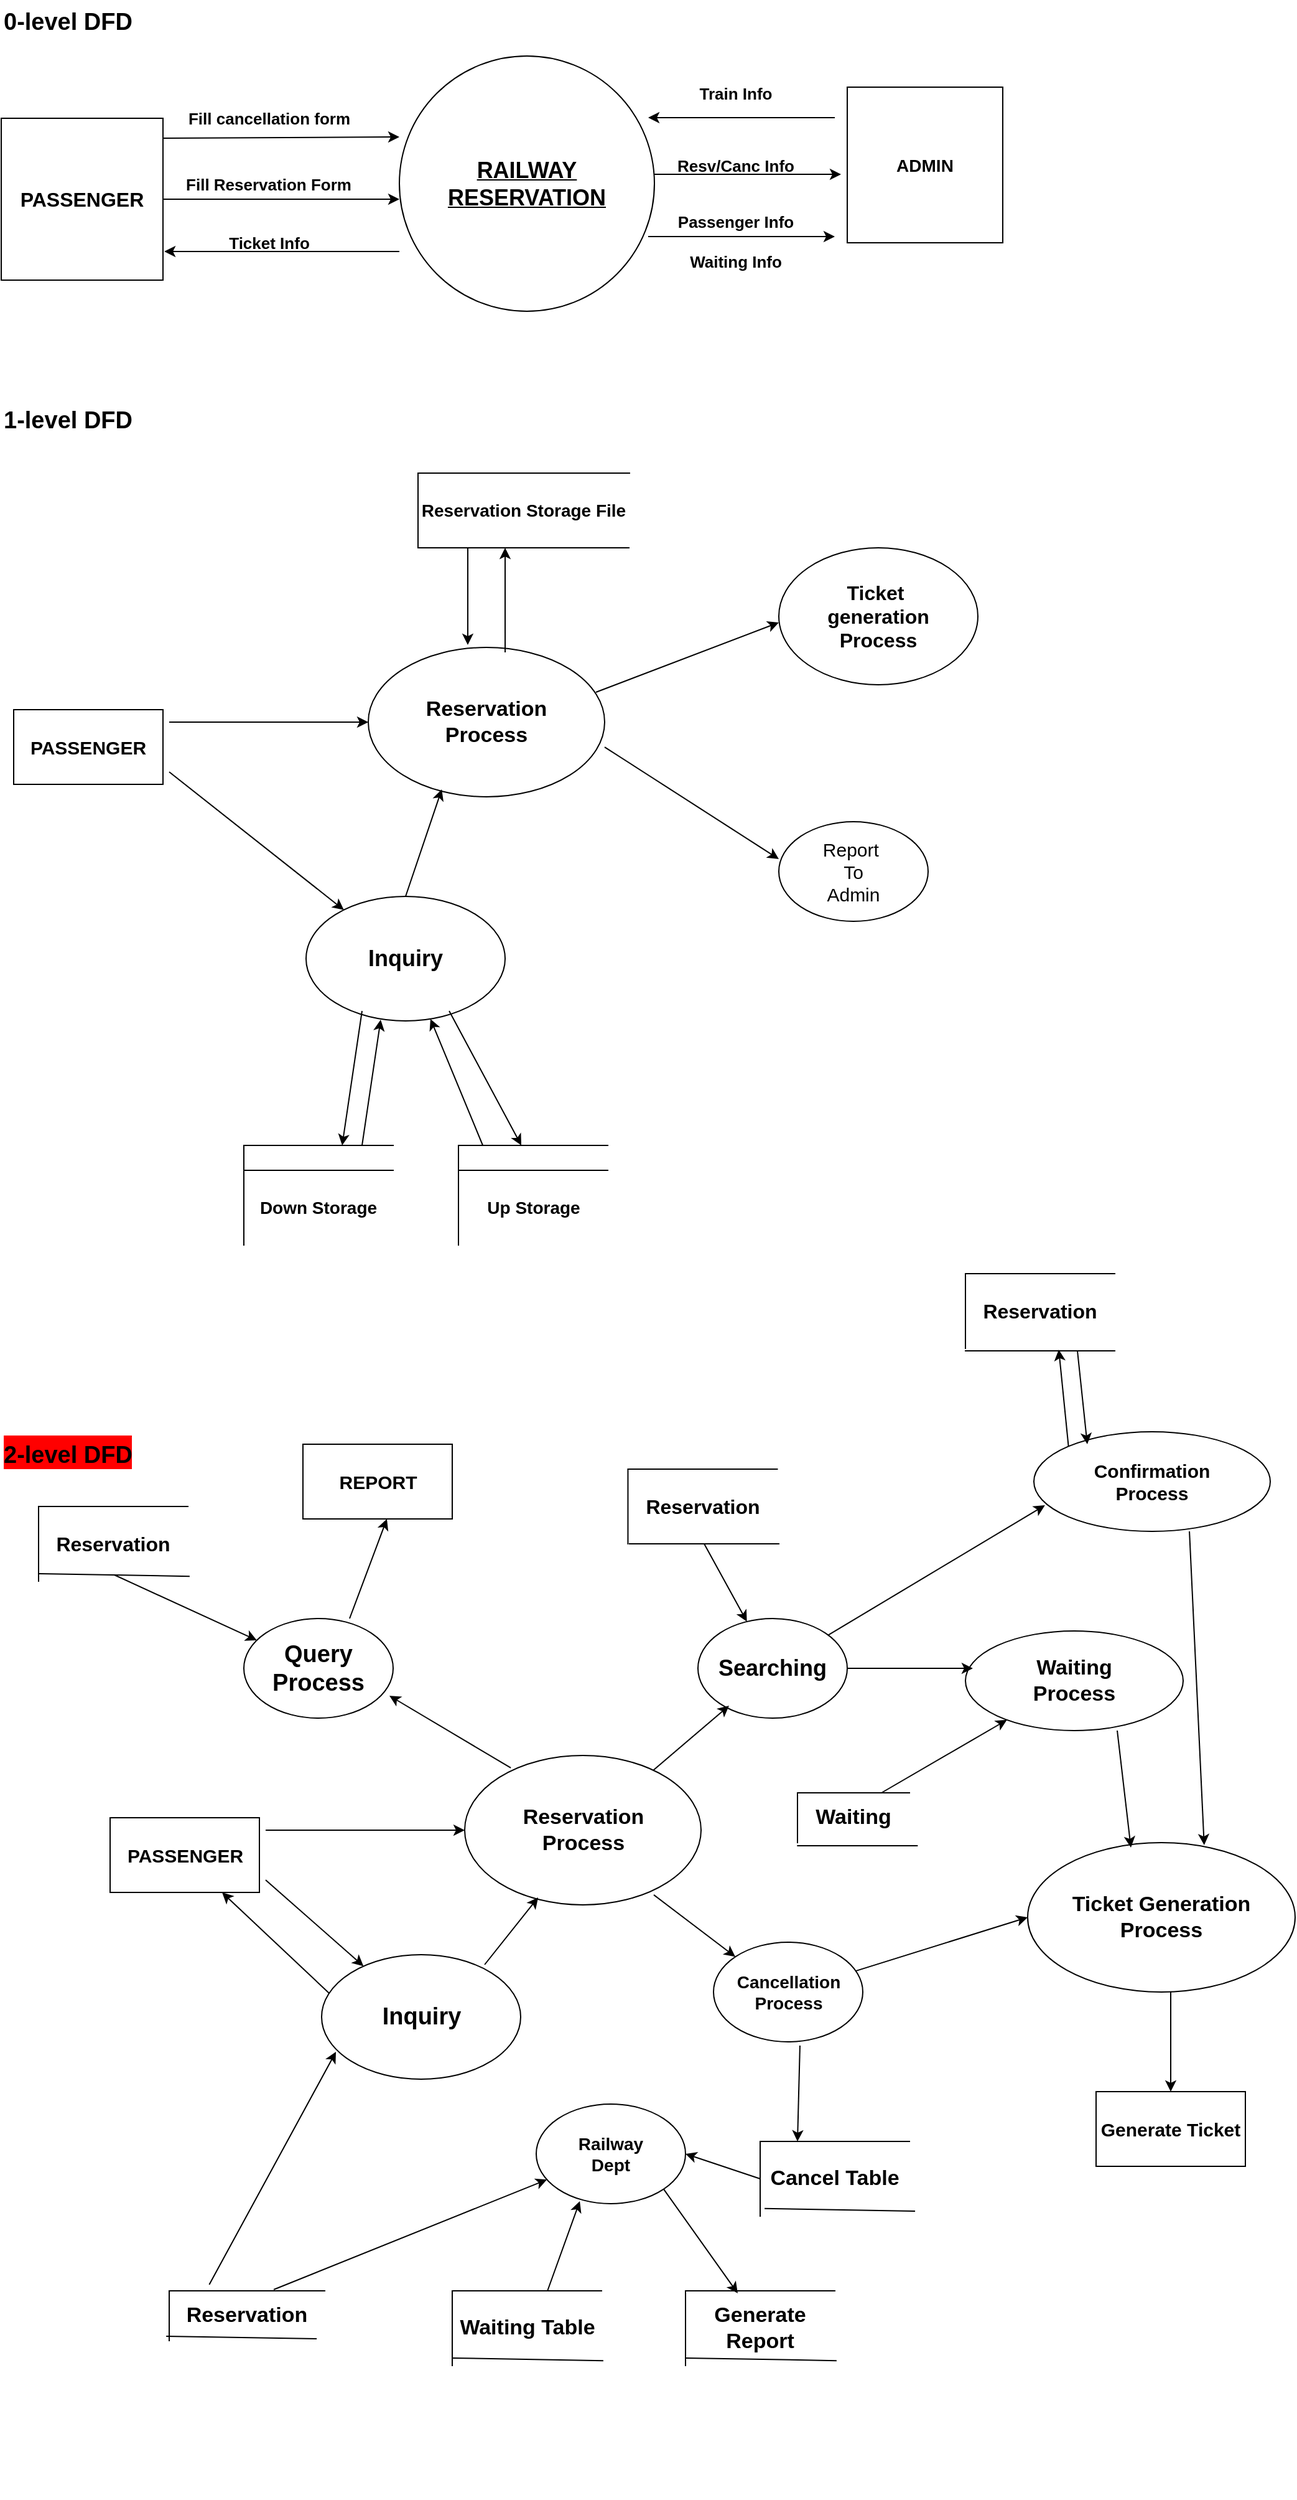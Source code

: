 <mxfile version="26.2.14">
  <diagram name="Page-1" id="rex2xva8ImALtjzCcnfC">
    <mxGraphModel dx="1426" dy="789" grid="1" gridSize="10" guides="1" tooltips="1" connect="1" arrows="1" fold="1" page="1" pageScale="1" pageWidth="850" pageHeight="1100" math="0" shadow="0">
      <root>
        <mxCell id="0" />
        <mxCell id="1" parent="0" />
        <mxCell id="jUQuJ7ZoHEH8EmfU06ju-1" value="&lt;font style=&quot;font-size: 18px;&quot;&gt;&lt;b&gt;&lt;u&gt;RAILWAY&lt;/u&gt;&lt;/b&gt;&lt;/font&gt;&lt;div&gt;&lt;font style=&quot;font-size: 18px;&quot;&gt;&lt;b&gt;&lt;u&gt;RESERVATION&lt;/u&gt;&lt;/b&gt;&lt;/font&gt;&lt;/div&gt;" style="ellipse;whiteSpace=wrap;html=1;aspect=fixed;" parent="1" vertex="1">
          <mxGeometry x="360" y="75" width="205" height="205" as="geometry" />
        </mxCell>
        <mxCell id="jUQuJ7ZoHEH8EmfU06ju-2" value="&lt;b&gt;&lt;font style=&quot;font-size: 16px;&quot;&gt;PASSENGER&lt;/font&gt;&lt;/b&gt;" style="whiteSpace=wrap;html=1;aspect=fixed;" parent="1" vertex="1">
          <mxGeometry x="40" y="125" width="130" height="130" as="geometry" />
        </mxCell>
        <mxCell id="jUQuJ7ZoHEH8EmfU06ju-3" value="&lt;b&gt;&lt;font style=&quot;font-size: 14px;&quot;&gt;ADMIN&lt;/font&gt;&lt;/b&gt;" style="whiteSpace=wrap;html=1;aspect=fixed;" parent="1" vertex="1">
          <mxGeometry x="720" y="100" width="125" height="125" as="geometry" />
        </mxCell>
        <mxCell id="jUQuJ7ZoHEH8EmfU06ju-5" value="" style="endArrow=classic;html=1;rounded=0;" parent="1" edge="1">
          <mxGeometry width="50" height="50" relative="1" as="geometry">
            <mxPoint x="560" y="220" as="sourcePoint" />
            <mxPoint x="710" y="220" as="targetPoint" />
          </mxGeometry>
        </mxCell>
        <mxCell id="jUQuJ7ZoHEH8EmfU06ju-8" value="" style="endArrow=classic;html=1;rounded=0;entryX=1.008;entryY=0.823;entryDx=0;entryDy=0;entryPerimeter=0;" parent="1" target="jUQuJ7ZoHEH8EmfU06ju-2" edge="1">
          <mxGeometry width="50" height="50" relative="1" as="geometry">
            <mxPoint x="360" y="232" as="sourcePoint" />
            <mxPoint x="450" y="180" as="targetPoint" />
          </mxGeometry>
        </mxCell>
        <mxCell id="jUQuJ7ZoHEH8EmfU06ju-9" value="" style="endArrow=classic;html=1;rounded=0;exitX=1;exitY=0.123;exitDx=0;exitDy=0;exitPerimeter=0;" parent="1" source="jUQuJ7ZoHEH8EmfU06ju-2" edge="1">
          <mxGeometry width="50" height="50" relative="1" as="geometry">
            <mxPoint x="400" y="230" as="sourcePoint" />
            <mxPoint x="360" y="140" as="targetPoint" />
          </mxGeometry>
        </mxCell>
        <mxCell id="jUQuJ7ZoHEH8EmfU06ju-10" value="" style="endArrow=classic;html=1;rounded=0;exitX=1;exitY=0.5;exitDx=0;exitDy=0;" parent="1" source="jUQuJ7ZoHEH8EmfU06ju-2" edge="1">
          <mxGeometry width="50" height="50" relative="1" as="geometry">
            <mxPoint x="180" y="168" as="sourcePoint" />
            <mxPoint x="360" y="190" as="targetPoint" />
          </mxGeometry>
        </mxCell>
        <mxCell id="jUQuJ7ZoHEH8EmfU06ju-11" value="" style="endArrow=classic;html=1;rounded=0;entryX=0;entryY=0.5;entryDx=0;entryDy=0;entryPerimeter=0;" parent="1" edge="1">
          <mxGeometry width="50" height="50" relative="1" as="geometry">
            <mxPoint x="565" y="170" as="sourcePoint" />
            <mxPoint x="715" y="170" as="targetPoint" />
          </mxGeometry>
        </mxCell>
        <mxCell id="jUQuJ7ZoHEH8EmfU06ju-12" value="" style="endArrow=classic;html=1;rounded=0;" parent="1" edge="1">
          <mxGeometry width="50" height="50" relative="1" as="geometry">
            <mxPoint x="710" y="124.5" as="sourcePoint" />
            <mxPoint x="560" y="124.5" as="targetPoint" />
          </mxGeometry>
        </mxCell>
        <mxCell id="jUQuJ7ZoHEH8EmfU06ju-14" value="Fill cancellation form" style="text;html=1;align=center;verticalAlign=middle;resizable=0;points=[];autosize=1;strokeColor=none;fillColor=none;fontStyle=1;fontSize=13;" parent="1" vertex="1">
          <mxGeometry x="185" y="110" width="140" height="30" as="geometry" />
        </mxCell>
        <mxCell id="jUQuJ7ZoHEH8EmfU06ju-16" value="Fill Reservation Form" style="text;strokeColor=none;align=center;fillColor=none;html=1;verticalAlign=middle;whiteSpace=wrap;rounded=0;fontStyle=1;fontSize=13;" parent="1" vertex="1">
          <mxGeometry x="175" y="162.5" width="160" height="30" as="geometry" />
        </mxCell>
        <mxCell id="jUQuJ7ZoHEH8EmfU06ju-17" value="&lt;b&gt;&lt;font style=&quot;font-size: 13px;&quot;&gt;Ticket Info&lt;/font&gt;&lt;/b&gt;" style="text;html=1;align=center;verticalAlign=middle;resizable=0;points=[];autosize=1;strokeColor=none;fillColor=none;" parent="1" vertex="1">
          <mxGeometry x="210" y="210" width="90" height="30" as="geometry" />
        </mxCell>
        <mxCell id="jUQuJ7ZoHEH8EmfU06ju-18" value="&lt;b&gt;&lt;font style=&quot;font-size: 13px;&quot;&gt;Passenger Info&lt;/font&gt;&lt;/b&gt;" style="text;html=1;align=center;verticalAlign=middle;resizable=0;points=[];autosize=1;strokeColor=none;fillColor=none;" parent="1" vertex="1">
          <mxGeometry x="570" y="192.5" width="120" height="30" as="geometry" />
        </mxCell>
        <mxCell id="jUQuJ7ZoHEH8EmfU06ju-19" value="&lt;b&gt;&lt;font style=&quot;font-size: 13px;&quot;&gt;Waiting Info&lt;/font&gt;&lt;/b&gt;" style="text;html=1;align=center;verticalAlign=middle;resizable=0;points=[];autosize=1;strokeColor=none;fillColor=none;" parent="1" vertex="1">
          <mxGeometry x="580" y="225" width="100" height="30" as="geometry" />
        </mxCell>
        <mxCell id="jUQuJ7ZoHEH8EmfU06ju-20" value="&lt;b&gt;&lt;font style=&quot;font-size: 13px;&quot;&gt;Train Info&lt;/font&gt;&lt;/b&gt;" style="text;html=1;align=center;verticalAlign=middle;resizable=0;points=[];autosize=1;strokeColor=none;fillColor=none;" parent="1" vertex="1">
          <mxGeometry x="590" y="90" width="80" height="30" as="geometry" />
        </mxCell>
        <mxCell id="jUQuJ7ZoHEH8EmfU06ju-21" value="&lt;b&gt;&lt;font style=&quot;font-size: 13px;&quot;&gt;Resv/Canc Info&lt;/font&gt;&lt;/b&gt;" style="text;html=1;align=center;verticalAlign=middle;resizable=0;points=[];autosize=1;strokeColor=none;fillColor=none;" parent="1" vertex="1">
          <mxGeometry x="570" y="147.5" width="120" height="30" as="geometry" />
        </mxCell>
        <mxCell id="jUQuJ7ZoHEH8EmfU06ju-24" value="&lt;b style=&quot;font-weight:normal;&quot; id=&quot;docs-internal-guid-3742b57b-7fff-bbce-e958-126c3ce38a10&quot;&gt;&lt;span style=&quot;font-family: Poppins, sans-serif; color: rgb(0, 0, 0); background-color: transparent; font-weight: 700; font-style: normal; font-variant: normal; text-decoration: none; vertical-align: baseline; white-space: pre-wrap;&quot;&gt;&lt;font style=&quot;font-size: 19px;&quot;&gt;0-level DFD&lt;/font&gt;&lt;/span&gt;&lt;/b&gt;" style="text;whiteSpace=wrap;html=1;" parent="1" vertex="1">
          <mxGeometry x="40" y="30" width="110" height="40" as="geometry" />
        </mxCell>
        <mxCell id="jUQuJ7ZoHEH8EmfU06ju-26" value="&lt;b style=&quot;font-weight:normal;&quot; id=&quot;docs-internal-guid-3742b57b-7fff-bbce-e958-126c3ce38a10&quot;&gt;&lt;span style=&quot;font-family: Poppins, sans-serif; color: rgb(0, 0, 0); background-color: transparent; font-weight: 700; font-style: normal; font-variant: normal; text-decoration: none; vertical-align: baseline; white-space: pre-wrap;&quot;&gt;&lt;font style=&quot;font-size: 19px;&quot;&gt;1&lt;/font&gt;&lt;/span&gt;&lt;/b&gt;&lt;span style=&quot;background-color: transparent; color: light-dark(rgb(0, 0, 0), rgb(255, 255, 255));&quot;&gt;&lt;span style=&quot;font-family: Poppins, sans-serif; color: rgb(0, 0, 0); background-color: transparent; font-weight: 700; font-variant-numeric: normal; font-variant-east-asian: normal; font-variant-alternates: normal; font-variant-position: normal; font-variant-emoji: normal; vertical-align: baseline; white-space-collapse: preserve;&quot;&gt;&lt;font style=&quot;font-size: 19px;&quot;&gt;-level DFD&lt;/font&gt;&lt;/span&gt;&lt;/span&gt;" style="text;whiteSpace=wrap;html=1;" parent="1" vertex="1">
          <mxGeometry x="40" y="350" width="110" height="40" as="geometry" />
        </mxCell>
        <mxCell id="jUQuJ7ZoHEH8EmfU06ju-27" value="&lt;b&gt;&lt;font style=&quot;font-size: 17px;&quot;&gt;Reservation&lt;/font&gt;&lt;/b&gt;&lt;div&gt;&lt;b&gt;&lt;font style=&quot;font-size: 17px;&quot;&gt;Process&lt;/font&gt;&lt;/b&gt;&lt;/div&gt;" style="ellipse;whiteSpace=wrap;html=1;" parent="1" vertex="1">
          <mxGeometry x="335" y="550" width="190" height="120" as="geometry" />
        </mxCell>
        <mxCell id="jUQuJ7ZoHEH8EmfU06ju-28" value="&lt;b&gt;&lt;font style=&quot;font-size: 18px;&quot;&gt;Inquiry&lt;/font&gt;&lt;/b&gt;" style="ellipse;whiteSpace=wrap;html=1;" parent="1" vertex="1">
          <mxGeometry x="285" y="750" width="160" height="100" as="geometry" />
        </mxCell>
        <mxCell id="jUQuJ7ZoHEH8EmfU06ju-29" value="&lt;b&gt;&lt;font style=&quot;font-size: 15px;&quot;&gt;PASSENGER&lt;/font&gt;&lt;/b&gt;" style="rounded=0;whiteSpace=wrap;html=1;" parent="1" vertex="1">
          <mxGeometry x="50" y="600" width="120" height="60" as="geometry" />
        </mxCell>
        <mxCell id="jUQuJ7ZoHEH8EmfU06ju-32" value="&lt;font style=&quot;font-size: 15px;&quot;&gt;Report&amp;nbsp;&lt;/font&gt;&lt;div&gt;&lt;font style=&quot;font-size: 15px;&quot;&gt;To&lt;/font&gt;&lt;/div&gt;&lt;div&gt;&lt;font style=&quot;font-size: 15px;&quot;&gt;Admin&lt;/font&gt;&lt;/div&gt;" style="ellipse;whiteSpace=wrap;html=1;" parent="1" vertex="1">
          <mxGeometry x="665" y="690" width="120" height="80" as="geometry" />
        </mxCell>
        <mxCell id="jUQuJ7ZoHEH8EmfU06ju-33" value="&lt;b&gt;&lt;font style=&quot;font-size: 16px;&quot;&gt;Ticket&amp;nbsp;&lt;/font&gt;&lt;/b&gt;&lt;div&gt;&lt;b&gt;&lt;font style=&quot;font-size: 16px;&quot;&gt;generation&lt;/font&gt;&lt;/b&gt;&lt;/div&gt;&lt;div&gt;&lt;b&gt;&lt;font style=&quot;font-size: 16px;&quot;&gt;Process&lt;/font&gt;&lt;/b&gt;&lt;/div&gt;" style="ellipse;whiteSpace=wrap;html=1;" parent="1" vertex="1">
          <mxGeometry x="665" y="470" width="160" height="110" as="geometry" />
        </mxCell>
        <mxCell id="jUQuJ7ZoHEH8EmfU06ju-34" value="" style="endArrow=classic;html=1;rounded=0;entryX=0;entryY=0.5;entryDx=0;entryDy=0;" parent="1" target="jUQuJ7ZoHEH8EmfU06ju-27" edge="1">
          <mxGeometry width="50" height="50" relative="1" as="geometry">
            <mxPoint x="175" y="610" as="sourcePoint" />
            <mxPoint x="325" y="610" as="targetPoint" />
          </mxGeometry>
        </mxCell>
        <mxCell id="jUQuJ7ZoHEH8EmfU06ju-35" value="" style="endArrow=classic;html=1;rounded=0;" parent="1" target="jUQuJ7ZoHEH8EmfU06ju-28" edge="1">
          <mxGeometry width="50" height="50" relative="1" as="geometry">
            <mxPoint x="175" y="650" as="sourcePoint" />
            <mxPoint x="325" y="650" as="targetPoint" />
          </mxGeometry>
        </mxCell>
        <mxCell id="jUQuJ7ZoHEH8EmfU06ju-36" value="" style="endArrow=classic;html=1;rounded=0;exitX=0.963;exitY=0.3;exitDx=0;exitDy=0;exitPerimeter=0;" parent="1" source="jUQuJ7ZoHEH8EmfU06ju-27" edge="1">
          <mxGeometry width="50" height="50" relative="1" as="geometry">
            <mxPoint x="522.783" y="580.566" as="sourcePoint" />
            <mxPoint x="665" y="530" as="targetPoint" />
          </mxGeometry>
        </mxCell>
        <mxCell id="jUQuJ7ZoHEH8EmfU06ju-37" value="" style="endArrow=classic;html=1;rounded=0;exitX=0.947;exitY=0.667;exitDx=0;exitDy=0;exitPerimeter=0;" parent="1" edge="1">
          <mxGeometry width="50" height="50" relative="1" as="geometry">
            <mxPoint x="525.0" y="630.04" as="sourcePoint" />
            <mxPoint x="665" y="720" as="targetPoint" />
          </mxGeometry>
        </mxCell>
        <mxCell id="jUQuJ7ZoHEH8EmfU06ju-38" value="" style="endArrow=classic;html=1;rounded=0;entryX=0.421;entryY=-0.017;entryDx=0;entryDy=0;entryPerimeter=0;" parent="1" target="jUQuJ7ZoHEH8EmfU06ju-27" edge="1">
          <mxGeometry width="50" height="50" relative="1" as="geometry">
            <mxPoint x="415" y="470" as="sourcePoint" />
            <mxPoint x="415" y="540" as="targetPoint" />
          </mxGeometry>
        </mxCell>
        <mxCell id="jUQuJ7ZoHEH8EmfU06ju-39" value="" style="endArrow=classic;html=1;rounded=0;exitX=0.579;exitY=0.033;exitDx=0;exitDy=0;exitPerimeter=0;" parent="1" source="jUQuJ7ZoHEH8EmfU06ju-27" edge="1">
          <mxGeometry width="50" height="50" relative="1" as="geometry">
            <mxPoint x="445" y="540" as="sourcePoint" />
            <mxPoint x="445" y="470" as="targetPoint" />
          </mxGeometry>
        </mxCell>
        <mxCell id="jUQuJ7ZoHEH8EmfU06ju-40" value="" style="endArrow=classic;html=1;rounded=0;entryX=0.311;entryY=0.95;entryDx=0;entryDy=0;entryPerimeter=0;" parent="1" target="jUQuJ7ZoHEH8EmfU06ju-27" edge="1">
          <mxGeometry width="50" height="50" relative="1" as="geometry">
            <mxPoint x="365" y="750" as="sourcePoint" />
            <mxPoint x="375" y="680" as="targetPoint" />
          </mxGeometry>
        </mxCell>
        <mxCell id="jUQuJ7ZoHEH8EmfU06ju-43" value="" style="endArrow=classic;html=1;rounded=0;entryX=0.375;entryY=0.99;entryDx=0;entryDy=0;entryPerimeter=0;" parent="1" target="jUQuJ7ZoHEH8EmfU06ju-28" edge="1">
          <mxGeometry width="50" height="50" relative="1" as="geometry">
            <mxPoint x="330" y="950" as="sourcePoint" />
            <mxPoint x="330" y="880" as="targetPoint" />
          </mxGeometry>
        </mxCell>
        <mxCell id="jUQuJ7ZoHEH8EmfU06ju-44" value="" style="endArrow=classic;html=1;rounded=0;exitX=0.163;exitY=0;exitDx=0;exitDy=0;exitPerimeter=0;" parent="1" source="jUQuJ7ZoHEH8EmfU06ju-51" target="jUQuJ7ZoHEH8EmfU06ju-28" edge="1">
          <mxGeometry width="50" height="50" relative="1" as="geometry">
            <mxPoint x="422" y="933.04" as="sourcePoint" />
            <mxPoint x="429" y="880" as="targetPoint" />
          </mxGeometry>
        </mxCell>
        <mxCell id="jUQuJ7ZoHEH8EmfU06ju-45" value="" style="endArrow=classic;html=1;rounded=0;exitX=0.225;exitY=0.92;exitDx=0;exitDy=0;exitPerimeter=0;" parent="1" edge="1">
          <mxGeometry width="50" height="50" relative="1" as="geometry">
            <mxPoint x="330" y="842" as="sourcePoint" />
            <mxPoint x="314" y="950" as="targetPoint" />
          </mxGeometry>
        </mxCell>
        <mxCell id="jUQuJ7ZoHEH8EmfU06ju-46" value="" style="endArrow=classic;html=1;rounded=0;exitX=0.719;exitY=0.92;exitDx=0;exitDy=0;exitPerimeter=0;entryX=0.421;entryY=0;entryDx=0;entryDy=0;entryPerimeter=0;" parent="1" source="jUQuJ7ZoHEH8EmfU06ju-28" target="jUQuJ7ZoHEH8EmfU06ju-51" edge="1">
          <mxGeometry width="50" height="50" relative="1" as="geometry">
            <mxPoint x="467" y="880" as="sourcePoint" />
            <mxPoint x="446.419" y="930" as="targetPoint" />
          </mxGeometry>
        </mxCell>
        <mxCell id="jUQuJ7ZoHEH8EmfU06ju-47" value="" style="shape=partialRectangle;whiteSpace=wrap;html=1;bottom=0;right=0;fillColor=none;" parent="1" vertex="1">
          <mxGeometry x="235" y="950" width="120" height="60" as="geometry" />
        </mxCell>
        <mxCell id="jUQuJ7ZoHEH8EmfU06ju-50" value="&lt;b&gt;&lt;font style=&quot;font-size: 14px;&quot;&gt;Down Storage&lt;/font&gt;&lt;/b&gt;" style="shape=partialRectangle;whiteSpace=wrap;html=1;bottom=0;right=0;fillColor=none;" parent="1" vertex="1">
          <mxGeometry x="235" y="970" width="120" height="60" as="geometry" />
        </mxCell>
        <mxCell id="jUQuJ7ZoHEH8EmfU06ju-51" value="" style="shape=partialRectangle;whiteSpace=wrap;html=1;bottom=0;right=0;fillColor=none;" parent="1" vertex="1">
          <mxGeometry x="407.5" y="950" width="120" height="60" as="geometry" />
        </mxCell>
        <mxCell id="jUQuJ7ZoHEH8EmfU06ju-52" value="&lt;b&gt;&lt;font style=&quot;font-size: 14px;&quot;&gt;Up Storage&lt;/font&gt;&lt;/b&gt;" style="shape=partialRectangle;whiteSpace=wrap;html=1;bottom=0;right=0;fillColor=none;" parent="1" vertex="1">
          <mxGeometry x="407.5" y="970" width="120" height="60" as="geometry" />
        </mxCell>
        <mxCell id="jUQuJ7ZoHEH8EmfU06ju-53" value="&lt;b&gt;&lt;font style=&quot;font-size: 14px;&quot;&gt;Reservation Storage File&lt;/font&gt;&lt;/b&gt;" style="shape=partialRectangle;whiteSpace=wrap;html=1;bottom=0;right=0;fillColor=none;" parent="1" vertex="1">
          <mxGeometry x="375" y="410" width="170" height="60" as="geometry" />
        </mxCell>
        <mxCell id="jUQuJ7ZoHEH8EmfU06ju-57" value="" style="endArrow=none;html=1;rounded=0;entryX=1;entryY=1;entryDx=0;entryDy=0;" parent="1" target="jUQuJ7ZoHEH8EmfU06ju-53" edge="1">
          <mxGeometry width="50" height="50" relative="1" as="geometry">
            <mxPoint x="375" y="470" as="sourcePoint" />
            <mxPoint x="475" y="470" as="targetPoint" />
          </mxGeometry>
        </mxCell>
        <mxCell id="jUQuJ7ZoHEH8EmfU06ju-58" value="&lt;span id=&quot;docs-internal-guid-be54585d-7fff-eb0a-5b33-c60152826716&quot;&gt;&lt;p style=&quot;line-height: 1.38; background-color: rgb(255, 255, 255); margin-top: 11pt; margin-bottom: 0pt;&quot; dir=&quot;ltr&quot;&gt;&lt;br&gt;&lt;/p&gt;&lt;/span&gt;" style="text;html=1;align=center;verticalAlign=middle;resizable=0;points=[];autosize=1;strokeColor=none;fillColor=none;" parent="1" vertex="1">
          <mxGeometry x="40" y="1053" width="20" height="40" as="geometry" />
        </mxCell>
        <mxCell id="jUQuJ7ZoHEH8EmfU06ju-59" value="&lt;h1&gt;&lt;span style=&quot;color: light-dark(rgb(0, 0, 0), rgb(255, 255, 255));&quot;&gt;&lt;span style=&quot;font-family: Poppins, sans-serif; color: rgb(0, 0, 0); font-weight: 700; font-variant-numeric: normal; font-variant-east-asian: normal; font-variant-alternates: normal; font-variant-position: normal; font-variant-emoji: normal; vertical-align: baseline; white-space-collapse: preserve; background-color: light-dark(rgb(255, 0, 0), rgb(237, 237, 237));&quot;&gt;&lt;font style=&quot;font-size: 19px;&quot;&gt;2-level DFD&lt;/font&gt;&lt;/span&gt;&lt;/span&gt;&lt;/h1&gt;" style="text;whiteSpace=wrap;html=1;" parent="1" vertex="1">
          <mxGeometry x="40" y="1160" width="110" height="40" as="geometry" />
        </mxCell>
        <mxCell id="jUQuJ7ZoHEH8EmfU06ju-66" value="&lt;b&gt;&lt;font style=&quot;font-size: 17px;&quot;&gt;Reservation&lt;/font&gt;&lt;/b&gt;&lt;div&gt;&lt;b&gt;&lt;font style=&quot;font-size: 17px;&quot;&gt;Process&lt;/font&gt;&lt;/b&gt;&lt;/div&gt;" style="ellipse;whiteSpace=wrap;html=1;" parent="1" vertex="1">
          <mxGeometry x="412.5" y="1440" width="190" height="120" as="geometry" />
        </mxCell>
        <mxCell id="jUQuJ7ZoHEH8EmfU06ju-67" value="&lt;b&gt;&lt;font style=&quot;font-size: 19px;&quot;&gt;Inquiry&lt;/font&gt;&lt;/b&gt;" style="ellipse;whiteSpace=wrap;html=1;" parent="1" vertex="1">
          <mxGeometry x="297.5" y="1600" width="160" height="100" as="geometry" />
        </mxCell>
        <mxCell id="jUQuJ7ZoHEH8EmfU06ju-68" value="&lt;span&gt;&lt;font style=&quot;font-size: 15px;&quot;&gt;PASSENGER&lt;/font&gt;&lt;/span&gt;" style="rounded=0;whiteSpace=wrap;html=1;fontStyle=1" parent="1" vertex="1">
          <mxGeometry x="127.5" y="1490" width="120" height="60" as="geometry" />
        </mxCell>
        <mxCell id="jUQuJ7ZoHEH8EmfU06ju-69" value="" style="endArrow=classic;html=1;rounded=0;entryX=0;entryY=0.5;entryDx=0;entryDy=0;" parent="1" target="jUQuJ7ZoHEH8EmfU06ju-66" edge="1">
          <mxGeometry width="50" height="50" relative="1" as="geometry">
            <mxPoint x="252.5" y="1500" as="sourcePoint" />
            <mxPoint x="402.5" y="1500" as="targetPoint" />
          </mxGeometry>
        </mxCell>
        <mxCell id="jUQuJ7ZoHEH8EmfU06ju-70" value="" style="endArrow=classic;html=1;rounded=0;" parent="1" target="jUQuJ7ZoHEH8EmfU06ju-67" edge="1">
          <mxGeometry width="50" height="50" relative="1" as="geometry">
            <mxPoint x="252.5" y="1540" as="sourcePoint" />
            <mxPoint x="402.5" y="1540" as="targetPoint" />
          </mxGeometry>
        </mxCell>
        <mxCell id="jUQuJ7ZoHEH8EmfU06ju-71" value="" style="endArrow=classic;html=1;rounded=0;entryX=0.311;entryY=0.95;entryDx=0;entryDy=0;entryPerimeter=0;exitX=0.819;exitY=0.08;exitDx=0;exitDy=0;exitPerimeter=0;" parent="1" source="jUQuJ7ZoHEH8EmfU06ju-67" target="jUQuJ7ZoHEH8EmfU06ju-66" edge="1">
          <mxGeometry width="50" height="50" relative="1" as="geometry">
            <mxPoint x="442.5" y="1640" as="sourcePoint" />
            <mxPoint x="452.5" y="1570" as="targetPoint" />
          </mxGeometry>
        </mxCell>
        <mxCell id="jUQuJ7ZoHEH8EmfU06ju-72" value="" style="endArrow=classic;html=1;rounded=0;entryX=0.75;entryY=1;entryDx=0;entryDy=0;exitX=0.038;exitY=0.31;exitDx=0;exitDy=0;exitPerimeter=0;" parent="1" source="jUQuJ7ZoHEH8EmfU06ju-67" target="jUQuJ7ZoHEH8EmfU06ju-68" edge="1">
          <mxGeometry width="50" height="50" relative="1" as="geometry">
            <mxPoint x="212.5" y="1696" as="sourcePoint" />
            <mxPoint x="241.5" y="1610" as="targetPoint" />
          </mxGeometry>
        </mxCell>
        <mxCell id="jUQuJ7ZoHEH8EmfU06ju-73" value="&lt;b&gt;&lt;font style=&quot;font-size: 19px;&quot;&gt;Query&lt;/font&gt;&lt;/b&gt;&lt;div&gt;&lt;b&gt;&lt;font style=&quot;font-size: 19px;&quot;&gt;Process&lt;/font&gt;&lt;/b&gt;&lt;/div&gt;" style="ellipse;whiteSpace=wrap;html=1;" parent="1" vertex="1">
          <mxGeometry x="235" y="1330" width="120" height="80" as="geometry" />
        </mxCell>
        <mxCell id="jUQuJ7ZoHEH8EmfU06ju-75" value="" style="endArrow=classic;html=1;rounded=0;entryX=0.975;entryY=0.775;entryDx=0;entryDy=0;entryPerimeter=0;exitX=0.195;exitY=0.083;exitDx=0;exitDy=0;exitPerimeter=0;" parent="1" source="jUQuJ7ZoHEH8EmfU06ju-66" target="jUQuJ7ZoHEH8EmfU06ju-73" edge="1">
          <mxGeometry width="50" height="50" relative="1" as="geometry">
            <mxPoint x="472.5" y="1440" as="sourcePoint" />
            <mxPoint x="522.5" y="1390" as="targetPoint" />
          </mxGeometry>
        </mxCell>
        <mxCell id="jUQuJ7ZoHEH8EmfU06ju-76" value="&lt;b&gt;&lt;font style=&quot;font-size: 14px;&quot;&gt;Cancellation&lt;/font&gt;&lt;/b&gt;&lt;div&gt;&lt;b&gt;&lt;font style=&quot;font-size: 14px;&quot;&gt;Process&lt;/font&gt;&lt;/b&gt;&lt;/div&gt;" style="ellipse;whiteSpace=wrap;html=1;" parent="1" vertex="1">
          <mxGeometry x="612.5" y="1590" width="120" height="80" as="geometry" />
        </mxCell>
        <mxCell id="jUQuJ7ZoHEH8EmfU06ju-77" value="" style="endArrow=classic;html=1;rounded=0;entryX=0;entryY=0;entryDx=0;entryDy=0;exitX=0.8;exitY=0.933;exitDx=0;exitDy=0;exitPerimeter=0;" parent="1" source="jUQuJ7ZoHEH8EmfU06ju-66" target="jUQuJ7ZoHEH8EmfU06ju-76" edge="1">
          <mxGeometry width="50" height="50" relative="1" as="geometry">
            <mxPoint x="487.5" y="1630" as="sourcePoint" />
            <mxPoint x="537.5" y="1580" as="targetPoint" />
          </mxGeometry>
        </mxCell>
        <mxCell id="jUQuJ7ZoHEH8EmfU06ju-78" value="&lt;b&gt;&lt;font style=&quot;font-size: 17px;&quot;&gt;Reservation&lt;/font&gt;&lt;/b&gt;" style="shape=partialRectangle;whiteSpace=wrap;html=1;bottom=0;right=0;fillColor=none;" parent="1" vertex="1">
          <mxGeometry x="175" y="1870" width="125" height="40" as="geometry" />
        </mxCell>
        <mxCell id="jUQuJ7ZoHEH8EmfU06ju-79" value="" style="shape=partialRectangle;whiteSpace=wrap;html=1;right=0;top=0;bottom=0;fillColor=none;routingCenterX=-0.5;rotation=91;" parent="1" vertex="1">
          <mxGeometry x="200" y="1880" width="65" height="120" as="geometry" />
        </mxCell>
        <mxCell id="jUQuJ7ZoHEH8EmfU06ju-80" value="&lt;span style=&quot;font-size: 14px;&quot;&gt;&lt;span&gt;Railway&lt;/span&gt;&lt;/span&gt;&lt;div&gt;&lt;span style=&quot;font-size: 14px;&quot;&gt;&lt;span&gt;Dept&lt;/span&gt;&lt;/span&gt;&lt;/div&gt;" style="ellipse;whiteSpace=wrap;html=1;fontStyle=1" parent="1" vertex="1">
          <mxGeometry x="470" y="1720" width="120" height="80" as="geometry" />
        </mxCell>
        <mxCell id="jUQuJ7ZoHEH8EmfU06ju-81" value="&lt;b&gt;&lt;font style=&quot;font-size: 17px;&quot;&gt;Waiting Table&lt;/font&gt;&lt;/b&gt;" style="shape=partialRectangle;whiteSpace=wrap;html=1;bottom=0;right=0;fillColor=none;" parent="1" vertex="1">
          <mxGeometry x="402.5" y="1870" width="120" height="60" as="geometry" />
        </mxCell>
        <mxCell id="jUQuJ7ZoHEH8EmfU06ju-83" value="" style="shape=partialRectangle;whiteSpace=wrap;html=1;right=0;top=0;bottom=0;fillColor=none;routingCenterX=-0.5;rotation=91;" parent="1" vertex="1">
          <mxGeometry x="407.5" y="1920" width="110" height="120" as="geometry" />
        </mxCell>
        <mxCell id="jUQuJ7ZoHEH8EmfU06ju-84" value="&lt;b&gt;&lt;font style=&quot;font-size: 17px;&quot;&gt;Generate Report&lt;/font&gt;&lt;/b&gt;" style="shape=partialRectangle;whiteSpace=wrap;html=1;bottom=0;right=0;fillColor=none;" parent="1" vertex="1">
          <mxGeometry x="590" y="1870" width="120" height="60" as="geometry" />
        </mxCell>
        <mxCell id="jUQuJ7ZoHEH8EmfU06ju-85" value="" style="shape=partialRectangle;whiteSpace=wrap;html=1;right=0;top=0;bottom=0;fillColor=none;routingCenterX=-0.5;rotation=91;" parent="1" vertex="1">
          <mxGeometry x="595" y="1920" width="110" height="120" as="geometry" />
        </mxCell>
        <mxCell id="jUQuJ7ZoHEH8EmfU06ju-86" value="&lt;b&gt;&lt;font style=&quot;font-size: 17px;&quot;&gt;Cancel Table&lt;/font&gt;&lt;/b&gt;" style="shape=partialRectangle;whiteSpace=wrap;html=1;bottom=0;right=0;fillColor=none;" parent="1" vertex="1">
          <mxGeometry x="650" y="1750" width="120" height="60" as="geometry" />
        </mxCell>
        <mxCell id="jUQuJ7ZoHEH8EmfU06ju-87" value="" style="shape=partialRectangle;whiteSpace=wrap;html=1;right=0;top=0;bottom=0;fillColor=none;routingCenterX=-0.5;rotation=-89;" parent="1" vertex="1">
          <mxGeometry x="660" y="1690" width="110" height="120" as="geometry" />
        </mxCell>
        <mxCell id="jUQuJ7ZoHEH8EmfU06ju-88" value="&lt;b&gt;&lt;font style=&quot;font-size: 18px;&quot;&gt;Searching&lt;/font&gt;&lt;/b&gt;" style="ellipse;whiteSpace=wrap;html=1;" parent="1" vertex="1">
          <mxGeometry x="600" y="1330" width="120" height="80" as="geometry" />
        </mxCell>
        <mxCell id="jUQuJ7ZoHEH8EmfU06ju-89" value="&lt;b&gt;&lt;font style=&quot;font-size: 15px;&quot;&gt;Confirmation&lt;/font&gt;&lt;/b&gt;&lt;div&gt;&lt;b&gt;&lt;font style=&quot;font-size: 15px;&quot;&gt;Process&lt;/font&gt;&lt;/b&gt;&lt;/div&gt;" style="ellipse;whiteSpace=wrap;html=1;" parent="1" vertex="1">
          <mxGeometry x="870" y="1180" width="190" height="80" as="geometry" />
        </mxCell>
        <mxCell id="jUQuJ7ZoHEH8EmfU06ju-90" value="&lt;b&gt;&lt;font style=&quot;font-size: 17px;&quot;&gt;Waiting&lt;/font&gt;&lt;/b&gt;&lt;div&gt;&lt;b&gt;&lt;font style=&quot;font-size: 17px;&quot;&gt;Process&lt;/font&gt;&lt;/b&gt;&lt;/div&gt;" style="ellipse;whiteSpace=wrap;html=1;" parent="1" vertex="1">
          <mxGeometry x="815" y="1340" width="175" height="80" as="geometry" />
        </mxCell>
        <mxCell id="jUQuJ7ZoHEH8EmfU06ju-91" value="&lt;b&gt;&lt;font style=&quot;font-size: 17px;&quot;&gt;Ticket Generation&lt;/font&gt;&lt;/b&gt;&lt;div&gt;&lt;b&gt;&lt;font style=&quot;font-size: 17px;&quot;&gt;Process&lt;/font&gt;&lt;/b&gt;&lt;/div&gt;" style="ellipse;whiteSpace=wrap;html=1;" parent="1" vertex="1">
          <mxGeometry x="865" y="1510" width="215" height="120" as="geometry" />
        </mxCell>
        <mxCell id="jUQuJ7ZoHEH8EmfU06ju-94" value="&lt;b&gt;&lt;font style=&quot;font-size: 16px;&quot;&gt;Reservation&lt;/font&gt;&lt;/b&gt;" style="shape=partialRectangle;whiteSpace=wrap;html=1;bottom=0;right=0;fillColor=none;" parent="1" vertex="1">
          <mxGeometry x="70" y="1240" width="120" height="60" as="geometry" />
        </mxCell>
        <mxCell id="jUQuJ7ZoHEH8EmfU06ju-95" value="" style="shape=partialRectangle;whiteSpace=wrap;html=1;right=0;top=0;bottom=0;fillColor=none;routingCenterX=-0.5;rotation=91;" parent="1" vertex="1">
          <mxGeometry x="75" y="1290" width="110" height="120" as="geometry" />
        </mxCell>
        <mxCell id="jUQuJ7ZoHEH8EmfU06ju-96" value="" style="endArrow=classic;html=1;rounded=0;entryX=0.25;entryY=0;entryDx=0;entryDy=0;exitX=0.579;exitY=1.038;exitDx=0;exitDy=0;exitPerimeter=0;" parent="1" source="jUQuJ7ZoHEH8EmfU06ju-76" target="jUQuJ7ZoHEH8EmfU06ju-86" edge="1">
          <mxGeometry width="50" height="50" relative="1" as="geometry">
            <mxPoint x="655" y="1680" as="sourcePoint" />
            <mxPoint x="720" y="1730" as="targetPoint" />
          </mxGeometry>
        </mxCell>
        <mxCell id="jUQuJ7ZoHEH8EmfU06ju-97" value="" style="endArrow=classic;html=1;rounded=0;entryX=0.35;entryY=0.033;entryDx=0;entryDy=0;exitX=1;exitY=1;exitDx=0;exitDy=0;entryPerimeter=0;" parent="1" source="jUQuJ7ZoHEH8EmfU06ju-80" target="jUQuJ7ZoHEH8EmfU06ju-84" edge="1">
          <mxGeometry width="50" height="50" relative="1" as="geometry">
            <mxPoint x="565" y="1810" as="sourcePoint" />
            <mxPoint x="630" y="1860" as="targetPoint" />
          </mxGeometry>
        </mxCell>
        <mxCell id="jUQuJ7ZoHEH8EmfU06ju-98" value="" style="endArrow=classic;html=1;rounded=0;entryX=0.292;entryY=0.975;entryDx=0;entryDy=0;entryPerimeter=0;exitX=0.638;exitY=0;exitDx=0;exitDy=0;exitPerimeter=0;" parent="1" source="jUQuJ7ZoHEH8EmfU06ju-81" target="jUQuJ7ZoHEH8EmfU06ju-80" edge="1">
          <mxGeometry width="50" height="50" relative="1" as="geometry">
            <mxPoint x="370" y="1800" as="sourcePoint" />
            <mxPoint x="445" y="1820" as="targetPoint" />
          </mxGeometry>
        </mxCell>
        <mxCell id="jUQuJ7ZoHEH8EmfU06ju-99" value="" style="endArrow=classic;html=1;rounded=0;exitX=0.672;exitY=-0.025;exitDx=0;exitDy=0;exitPerimeter=0;" parent="1" source="jUQuJ7ZoHEH8EmfU06ju-78" target="jUQuJ7ZoHEH8EmfU06ju-80" edge="1">
          <mxGeometry width="50" height="50" relative="1" as="geometry">
            <mxPoint x="190" y="1700" as="sourcePoint" />
            <mxPoint x="255" y="1750" as="targetPoint" />
          </mxGeometry>
        </mxCell>
        <mxCell id="jUQuJ7ZoHEH8EmfU06ju-100" value="" style="endArrow=classic;html=1;rounded=0;entryX=0.072;entryY=0.78;entryDx=0;entryDy=0;entryPerimeter=0;exitX=0.625;exitY=0;exitDx=0;exitDy=0;exitPerimeter=0;" parent="1" target="jUQuJ7ZoHEH8EmfU06ju-67" edge="1">
          <mxGeometry width="50" height="50" relative="1" as="geometry">
            <mxPoint x="207.185" y="1865" as="sourcePoint" />
            <mxPoint x="285.0" y="1690" as="targetPoint" />
          </mxGeometry>
        </mxCell>
        <mxCell id="jUQuJ7ZoHEH8EmfU06ju-102" value="" style="endArrow=classic;html=1;rounded=0;exitX=0;exitY=0.5;exitDx=0;exitDy=0;" parent="1" source="jUQuJ7ZoHEH8EmfU06ju-86" edge="1">
          <mxGeometry width="50" height="50" relative="1" as="geometry">
            <mxPoint x="692" y="1683" as="sourcePoint" />
            <mxPoint x="590" y="1760" as="targetPoint" />
          </mxGeometry>
        </mxCell>
        <mxCell id="jUQuJ7ZoHEH8EmfU06ju-104" value="&lt;b&gt;&lt;font style=&quot;font-size: 17px;&quot;&gt;Waiting&lt;/font&gt;&lt;/b&gt;" style="shape=partialRectangle;whiteSpace=wrap;html=1;bottom=0;right=0;fillColor=none;" parent="1" vertex="1">
          <mxGeometry x="680" y="1470" width="90" height="40" as="geometry" />
        </mxCell>
        <mxCell id="jUQuJ7ZoHEH8EmfU06ju-105" value="" style="shape=partialRectangle;whiteSpace=wrap;html=1;right=0;top=0;bottom=0;fillColor=none;routingCenterX=-0.5;rotation=-90;" parent="1" vertex="1">
          <mxGeometry x="663.73" y="1400" width="128.89" height="96.01" as="geometry" />
        </mxCell>
        <mxCell id="jUQuJ7ZoHEH8EmfU06ju-106" value="" style="endArrow=classic;html=1;rounded=0;exitX=0;exitY=0.5;exitDx=0;exitDy=0;" parent="1" source="jUQuJ7ZoHEH8EmfU06ju-95" target="jUQuJ7ZoHEH8EmfU06ju-73" edge="1">
          <mxGeometry width="50" height="50" relative="1" as="geometry">
            <mxPoint x="100" y="1450" as="sourcePoint" />
            <mxPoint x="149.5" y="1310" as="targetPoint" />
          </mxGeometry>
        </mxCell>
        <mxCell id="jUQuJ7ZoHEH8EmfU06ju-107" value="" style="endArrow=classic;html=1;rounded=0;exitX=0.775;exitY=0.063;exitDx=0;exitDy=0;exitPerimeter=0;" parent="1" edge="1">
          <mxGeometry width="50" height="50" relative="1" as="geometry">
            <mxPoint x="320" y="1330" as="sourcePoint" />
            <mxPoint x="350" y="1250" as="targetPoint" />
          </mxGeometry>
        </mxCell>
        <mxCell id="jUQuJ7ZoHEH8EmfU06ju-109" value="&lt;b&gt;&lt;font style=&quot;font-size: 16px;&quot;&gt;Reservation&lt;/font&gt;&lt;/b&gt;" style="shape=partialRectangle;whiteSpace=wrap;html=1;bottom=0;right=0;fillColor=none;" parent="1" vertex="1">
          <mxGeometry x="815" y="1053" width="120" height="60" as="geometry" />
        </mxCell>
        <mxCell id="jUQuJ7ZoHEH8EmfU06ju-110" value="" style="shape=partialRectangle;whiteSpace=wrap;html=1;right=0;top=0;bottom=0;fillColor=none;routingCenterX=-0.5;rotation=-90;" parent="1" vertex="1">
          <mxGeometry x="820" y="1000" width="110" height="120" as="geometry" />
        </mxCell>
        <mxCell id="jUQuJ7ZoHEH8EmfU06ju-111" value="&lt;b&gt;&lt;font style=&quot;font-size: 16px;&quot;&gt;Reservation&lt;/font&gt;&lt;/b&gt;" style="shape=partialRectangle;whiteSpace=wrap;html=1;bottom=0;right=0;fillColor=none;" parent="1" vertex="1">
          <mxGeometry x="543.73" y="1210" width="120" height="60" as="geometry" />
        </mxCell>
        <mxCell id="jUQuJ7ZoHEH8EmfU06ju-112" value="" style="shape=partialRectangle;whiteSpace=wrap;html=1;right=0;top=0;bottom=0;fillColor=none;routingCenterX=-0.5;rotation=-180;direction=south;" parent="1" vertex="1">
          <mxGeometry x="545" y="1160" width="120" height="110" as="geometry" />
        </mxCell>
        <mxCell id="-mk7_4XnZ_WczbHJO4DL-2" value="" style="endArrow=classic;html=1;rounded=0;entryX=0.047;entryY=0.738;entryDx=0;entryDy=0;entryPerimeter=0;" parent="1" source="jUQuJ7ZoHEH8EmfU06ju-88" target="jUQuJ7ZoHEH8EmfU06ju-89" edge="1">
          <mxGeometry width="50" height="50" relative="1" as="geometry">
            <mxPoint x="675" y="1330" as="sourcePoint" />
            <mxPoint x="820" y="1280" as="targetPoint" />
          </mxGeometry>
        </mxCell>
        <mxCell id="-mk7_4XnZ_WczbHJO4DL-3" value="" style="endArrow=classic;html=1;rounded=0;" parent="1" source="jUQuJ7ZoHEH8EmfU06ju-66" edge="1">
          <mxGeometry width="50" height="50" relative="1" as="geometry">
            <mxPoint x="595" y="1480" as="sourcePoint" />
            <mxPoint x="625" y="1400" as="targetPoint" />
          </mxGeometry>
        </mxCell>
        <mxCell id="-mk7_4XnZ_WczbHJO4DL-4" value="" style="endArrow=classic;html=1;rounded=0;exitX=0;exitY=0.5;exitDx=0;exitDy=0;" parent="1" source="jUQuJ7ZoHEH8EmfU06ju-112" target="jUQuJ7ZoHEH8EmfU06ju-88" edge="1">
          <mxGeometry width="50" height="50" relative="1" as="geometry">
            <mxPoint x="350" y="1360" as="sourcePoint" />
            <mxPoint x="380" y="1280" as="targetPoint" />
          </mxGeometry>
        </mxCell>
        <mxCell id="-mk7_4XnZ_WczbHJO4DL-5" value="&lt;span style=&quot;font-size: 15px;&quot;&gt;REPORT&lt;/span&gt;" style="rounded=0;whiteSpace=wrap;html=1;fontStyle=1" parent="1" vertex="1">
          <mxGeometry x="282.5" y="1190" width="120" height="60" as="geometry" />
        </mxCell>
        <mxCell id="-mk7_4XnZ_WczbHJO4DL-8" value="" style="endArrow=classic;html=1;rounded=0;entryX=0.226;entryY=0.125;entryDx=0;entryDy=0;entryPerimeter=0;exitX=0;exitY=0.75;exitDx=0;exitDy=0;" parent="1" source="jUQuJ7ZoHEH8EmfU06ju-110" target="jUQuJ7ZoHEH8EmfU06ju-89" edge="1">
          <mxGeometry width="50" height="50" relative="1" as="geometry">
            <mxPoint x="940" y="1143" as="sourcePoint" />
            <mxPoint x="980" y="1190" as="targetPoint" />
          </mxGeometry>
        </mxCell>
        <mxCell id="-mk7_4XnZ_WczbHJO4DL-9" value="" style="endArrow=classic;html=1;rounded=0;exitX=0;exitY=0;exitDx=0;exitDy=0;entryX=0.009;entryY=0.625;entryDx=0;entryDy=0;entryPerimeter=0;" parent="1" source="jUQuJ7ZoHEH8EmfU06ju-89" target="jUQuJ7ZoHEH8EmfU06ju-110" edge="1">
          <mxGeometry width="50" height="50" relative="1" as="geometry">
            <mxPoint x="970" y="1180" as="sourcePoint" />
            <mxPoint x="870" y="1117" as="targetPoint" />
          </mxGeometry>
        </mxCell>
        <mxCell id="-mk7_4XnZ_WczbHJO4DL-10" value="&lt;span style=&quot;font-size: 15px;&quot;&gt;Generate Ticket&lt;/span&gt;" style="rounded=0;whiteSpace=wrap;html=1;fontStyle=1" parent="1" vertex="1">
          <mxGeometry x="920" y="1710" width="120" height="60" as="geometry" />
        </mxCell>
        <mxCell id="-mk7_4XnZ_WczbHJO4DL-12" value="" style="endArrow=classic;html=1;rounded=0;entryX=0;entryY=0.5;entryDx=0;entryDy=0;" parent="1" source="jUQuJ7ZoHEH8EmfU06ju-76" target="jUQuJ7ZoHEH8EmfU06ju-91" edge="1">
          <mxGeometry width="50" height="50" relative="1" as="geometry">
            <mxPoint x="715" y="1545.35" as="sourcePoint" />
            <mxPoint x="780" y="1595.35" as="targetPoint" />
          </mxGeometry>
        </mxCell>
        <mxCell id="-mk7_4XnZ_WczbHJO4DL-13" value="" style="endArrow=classic;html=1;rounded=0;entryX=0.5;entryY=0;entryDx=0;entryDy=0;" parent="1" target="-mk7_4XnZ_WczbHJO4DL-10" edge="1">
          <mxGeometry width="50" height="50" relative="1" as="geometry">
            <mxPoint x="980" y="1630" as="sourcePoint" />
            <mxPoint x="979" y="1700" as="targetPoint" />
          </mxGeometry>
        </mxCell>
        <mxCell id="-mk7_4XnZ_WczbHJO4DL-14" value="" style="endArrow=classic;html=1;rounded=0;entryX=0.386;entryY=0.033;entryDx=0;entryDy=0;exitX=0.579;exitY=1.038;exitDx=0;exitDy=0;exitPerimeter=0;entryPerimeter=0;" parent="1" target="jUQuJ7ZoHEH8EmfU06ju-91" edge="1">
          <mxGeometry width="50" height="50" relative="1" as="geometry">
            <mxPoint x="937" y="1420" as="sourcePoint" />
            <mxPoint x="935" y="1497" as="targetPoint" />
          </mxGeometry>
        </mxCell>
        <mxCell id="-mk7_4XnZ_WczbHJO4DL-15" value="" style="endArrow=classic;html=1;rounded=0;exitX=0.75;exitY=0;exitDx=0;exitDy=0;" parent="1" source="jUQuJ7ZoHEH8EmfU06ju-104" target="jUQuJ7ZoHEH8EmfU06ju-90" edge="1">
          <mxGeometry width="50" height="50" relative="1" as="geometry">
            <mxPoint x="780" y="1376" as="sourcePoint" />
            <mxPoint x="791" y="1470" as="targetPoint" />
          </mxGeometry>
        </mxCell>
        <mxCell id="-mk7_4XnZ_WczbHJO4DL-16" value="" style="endArrow=classic;html=1;rounded=0;entryX=0.034;entryY=0.375;entryDx=0;entryDy=0;exitX=1;exitY=0.5;exitDx=0;exitDy=0;entryPerimeter=0;" parent="1" source="jUQuJ7ZoHEH8EmfU06ju-88" target="jUQuJ7ZoHEH8EmfU06ju-90" edge="1">
          <mxGeometry width="50" height="50" relative="1" as="geometry">
            <mxPoint x="957" y="1440" as="sourcePoint" />
            <mxPoint x="968" y="1534" as="targetPoint" />
          </mxGeometry>
        </mxCell>
        <mxCell id="-mk7_4XnZ_WczbHJO4DL-17" value="" style="endArrow=classic;html=1;rounded=0;entryX=0.66;entryY=0.017;entryDx=0;entryDy=0;exitX=0.658;exitY=1;exitDx=0;exitDy=0;exitPerimeter=0;entryPerimeter=0;" parent="1" source="jUQuJ7ZoHEH8EmfU06ju-89" target="jUQuJ7ZoHEH8EmfU06ju-91" edge="1">
          <mxGeometry width="50" height="50" relative="1" as="geometry">
            <mxPoint x="1049" y="1396" as="sourcePoint" />
            <mxPoint x="1060" y="1490" as="targetPoint" />
          </mxGeometry>
        </mxCell>
      </root>
    </mxGraphModel>
  </diagram>
</mxfile>
